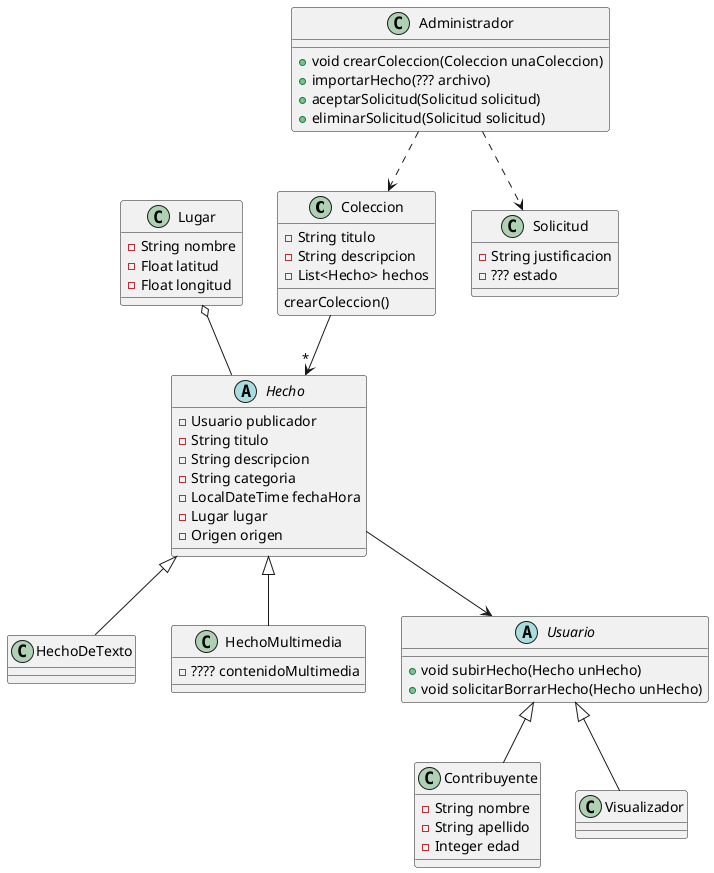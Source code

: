 @startuml
'https://plantuml.com/class-diagram
'El titulo podria ser un posible enum

class Coleccion{
    - String titulo
    - String descripcion
    - List<Hecho> hechos

    crearColeccion()
}

abstract class Hecho{
  - Usuario publicador
  - String titulo
  - String descripcion
  - String categoria
  - LocalDateTime fechaHora
  - Lugar lugar
  - Origen origen
}

class HechoDeTexto extends Hecho{}

class HechoMultimedia extends Hecho{
 - ???? contenidoMultimedia
}


abstract class Usuario{
    + void subirHecho(Hecho unHecho)
    + void solicitarBorrarHecho(Hecho unHecho)
}

'Usuarios registrados
class Contribuyente extends Usuario{
    - String nombre
    - String apellido
    - Integer edad
}


'Usuarios anonimos
class Visualizador extends Usuario{
}

class Lugar{
    - String nombre
    - Float latitud
    - Float longitud
    }

class Solicitud{
    - String justificacion
    - ??? estado
}

class Administrador{
   + void crearColeccion(Coleccion unaColeccion)
   + importarHecho(??? archivo)
   + aceptarSolicitud(Solicitud solicitud)
   + eliminarSolicitud(Solicitud solicitud)
}

Hecho --> Usuario
Lugar o-- Hecho
Coleccion -->"*" Hecho
Administrador ..> Solicitud
Administrador ..> Coleccion
@enduml